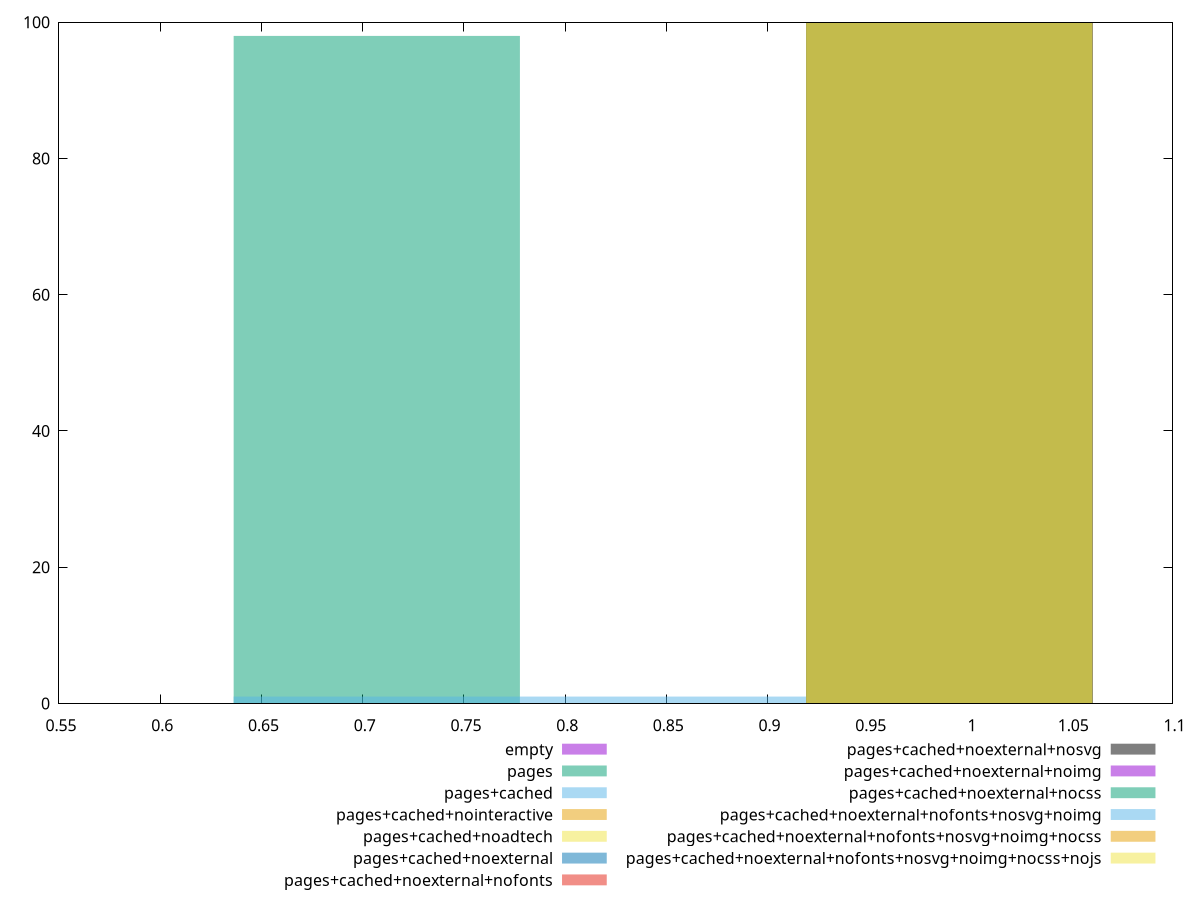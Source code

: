 reset
set terminal svg size 640, 610 enhanced background rgb 'white'
set output "reprap/uses-rel-preconnect/comparison/histogram/all_score.svg"

$empty <<EOF
0.9897491074550894 100
EOF

$pages <<EOF
0.9897491074550894 2
0.7069636481822067 98
EOF

$pagesCached <<EOF
0.7069636481822067 1
0.9897491074550894 98
0.848356377818648 1
EOF

$pagesCachedNointeractive <<EOF
0.9897491074550894 100
EOF

$pagesCachedNoadtech <<EOF
0.9897491074550894 100
EOF

$pagesCachedNoexternal <<EOF
0.9897491074550894 100
EOF

$pagesCachedNoexternalNofonts <<EOF
0.9897491074550894 100
EOF

$pagesCachedNoexternalNosvg <<EOF
0.9897491074550894 100
EOF

$pagesCachedNoexternalNoimg <<EOF
0.9897491074550894 100
EOF

$pagesCachedNoexternalNocss <<EOF
0.9897491074550894 100
EOF

$pagesCachedNoexternalNofontsNosvgNoimg <<EOF
0.9897491074550894 100
EOF

$pagesCachedNoexternalNofontsNosvgNoimgNocss <<EOF
0.9897491074550894 100
EOF

$pagesCachedNoexternalNofontsNosvgNoimgNocssNojs <<EOF
0.9897491074550894 100
EOF

set key outside below
set boxwidth 0.14139272963644134
set yrange [0:100]
set style fill transparent solid 0.5 noborder

plot \
  $empty title "empty" with boxes, \
  $pages title "pages" with boxes, \
  $pagesCached title "pages+cached" with boxes, \
  $pagesCachedNointeractive title "pages+cached+nointeractive" with boxes, \
  $pagesCachedNoadtech title "pages+cached+noadtech" with boxes, \
  $pagesCachedNoexternal title "pages+cached+noexternal" with boxes, \
  $pagesCachedNoexternalNofonts title "pages+cached+noexternal+nofonts" with boxes, \
  $pagesCachedNoexternalNosvg title "pages+cached+noexternal+nosvg" with boxes, \
  $pagesCachedNoexternalNoimg title "pages+cached+noexternal+noimg" with boxes, \
  $pagesCachedNoexternalNocss title "pages+cached+noexternal+nocss" with boxes, \
  $pagesCachedNoexternalNofontsNosvgNoimg title "pages+cached+noexternal+nofonts+nosvg+noimg" with boxes, \
  $pagesCachedNoexternalNofontsNosvgNoimgNocss title "pages+cached+noexternal+nofonts+nosvg+noimg+nocss" with boxes, \
  $pagesCachedNoexternalNofontsNosvgNoimgNocssNojs title "pages+cached+noexternal+nofonts+nosvg+noimg+nocss+nojs" with boxes, \


reset